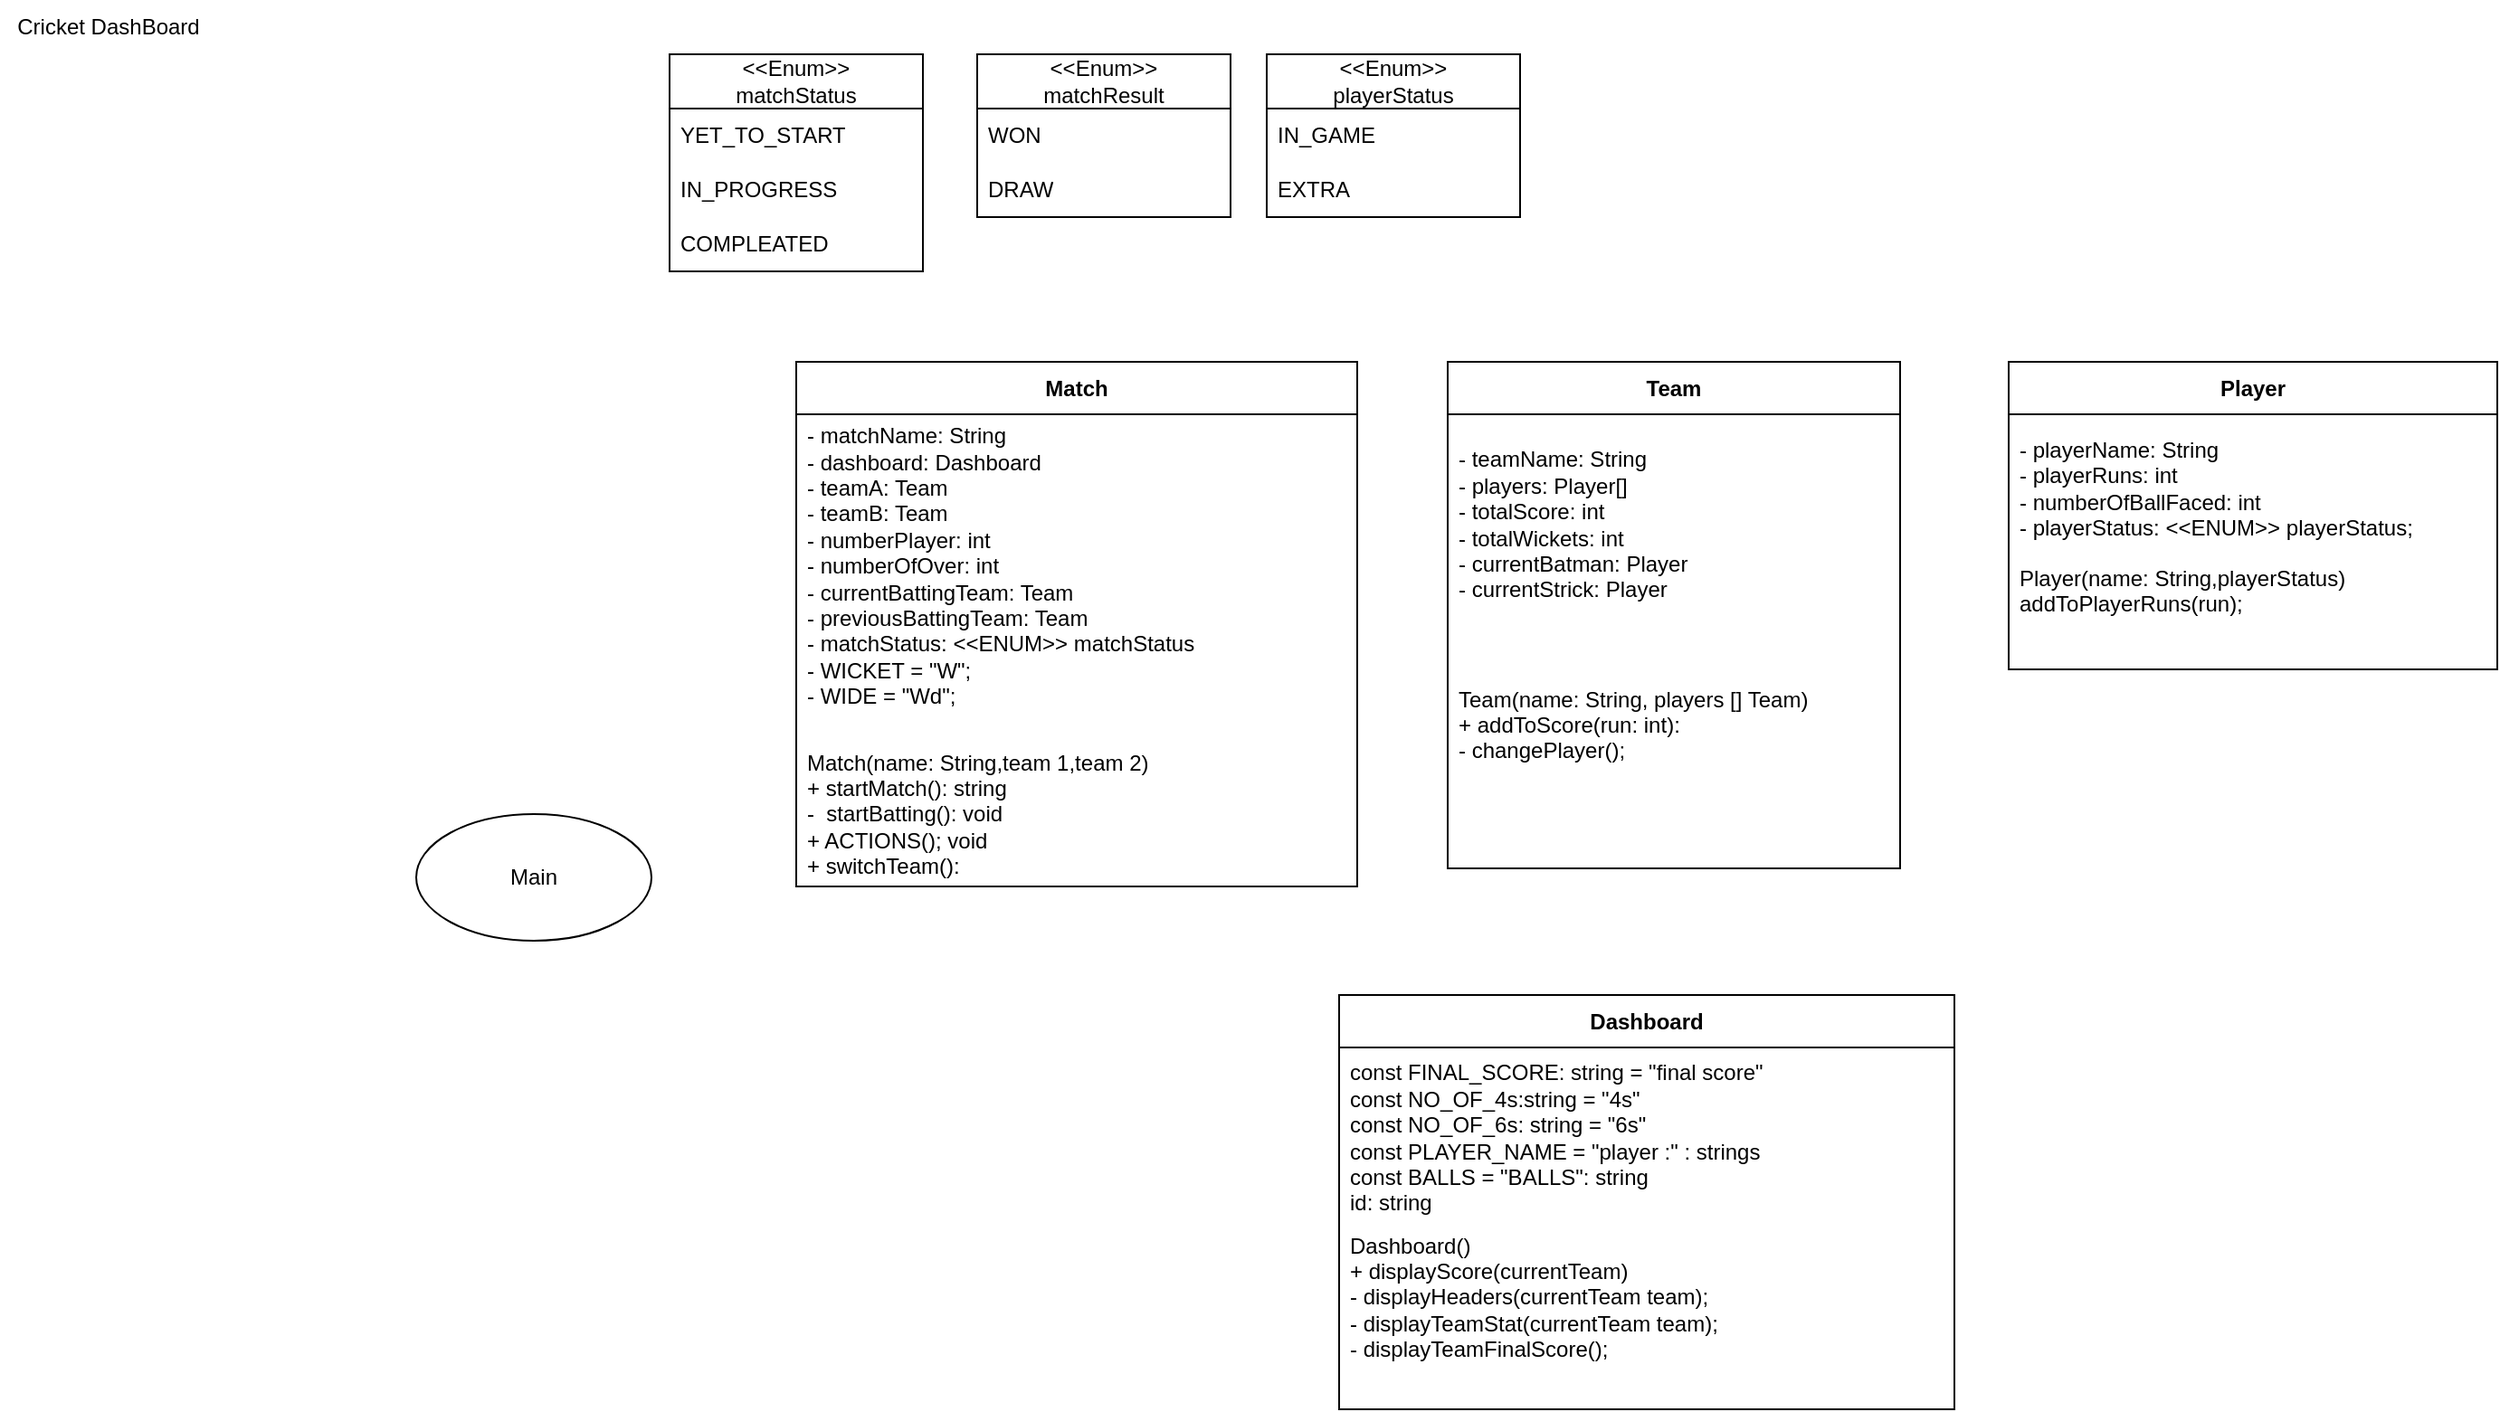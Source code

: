 <mxfile version="23.1.1" type="github">
  <diagram name="Page-1" id="57v3BACR69djvuSTHHto">
    <mxGraphModel dx="2385" dy="1353" grid="1" gridSize="10" guides="1" tooltips="1" connect="1" arrows="1" fold="1" page="1" pageScale="1" pageWidth="850" pageHeight="1100" math="0" shadow="0">
      <root>
        <mxCell id="0" />
        <mxCell id="1" parent="0" />
        <mxCell id="Vpk79EZBwUhoFVZkjS05-1" value="Cricket DashBoard" style="text;html=1;strokeColor=none;fillColor=none;align=center;verticalAlign=middle;whiteSpace=wrap;rounded=0;" vertex="1" parent="1">
          <mxGeometry x="10" y="10" width="120" height="30" as="geometry" />
        </mxCell>
        <mxCell id="Vpk79EZBwUhoFVZkjS05-2" value="&lt;div&gt;&amp;lt;&amp;lt;Enum&amp;gt;&amp;gt;&lt;/div&gt;&lt;div&gt;matchStatus&lt;br&gt;&lt;/div&gt;" style="swimlane;fontStyle=0;childLayout=stackLayout;horizontal=1;startSize=30;horizontalStack=0;resizeParent=1;resizeParentMax=0;resizeLast=0;collapsible=1;marginBottom=0;whiteSpace=wrap;html=1;" vertex="1" parent="1">
          <mxGeometry x="380" y="40" width="140" height="120" as="geometry" />
        </mxCell>
        <mxCell id="Vpk79EZBwUhoFVZkjS05-3" value="YET_TO_START" style="text;strokeColor=none;fillColor=none;align=left;verticalAlign=middle;spacingLeft=4;spacingRight=4;overflow=hidden;points=[[0,0.5],[1,0.5]];portConstraint=eastwest;rotatable=0;whiteSpace=wrap;html=1;" vertex="1" parent="Vpk79EZBwUhoFVZkjS05-2">
          <mxGeometry y="30" width="140" height="30" as="geometry" />
        </mxCell>
        <mxCell id="Vpk79EZBwUhoFVZkjS05-4" value="IN_PROGRESS" style="text;strokeColor=none;fillColor=none;align=left;verticalAlign=middle;spacingLeft=4;spacingRight=4;overflow=hidden;points=[[0,0.5],[1,0.5]];portConstraint=eastwest;rotatable=0;whiteSpace=wrap;html=1;" vertex="1" parent="Vpk79EZBwUhoFVZkjS05-2">
          <mxGeometry y="60" width="140" height="30" as="geometry" />
        </mxCell>
        <mxCell id="Vpk79EZBwUhoFVZkjS05-5" value="COMPLEATED" style="text;strokeColor=none;fillColor=none;align=left;verticalAlign=middle;spacingLeft=4;spacingRight=4;overflow=hidden;points=[[0,0.5],[1,0.5]];portConstraint=eastwest;rotatable=0;whiteSpace=wrap;html=1;" vertex="1" parent="Vpk79EZBwUhoFVZkjS05-2">
          <mxGeometry y="90" width="140" height="30" as="geometry" />
        </mxCell>
        <mxCell id="Vpk79EZBwUhoFVZkjS05-6" value="&lt;div&gt;&amp;lt;&amp;lt;Enum&amp;gt;&amp;gt;&lt;/div&gt;&lt;div&gt;matchResult&lt;br&gt;&lt;/div&gt;" style="swimlane;fontStyle=0;childLayout=stackLayout;horizontal=1;startSize=30;horizontalStack=0;resizeParent=1;resizeParentMax=0;resizeLast=0;collapsible=1;marginBottom=0;whiteSpace=wrap;html=1;" vertex="1" parent="1">
          <mxGeometry x="550" y="40" width="140" height="90" as="geometry" />
        </mxCell>
        <mxCell id="Vpk79EZBwUhoFVZkjS05-7" value="WON" style="text;strokeColor=none;fillColor=none;align=left;verticalAlign=middle;spacingLeft=4;spacingRight=4;overflow=hidden;points=[[0,0.5],[1,0.5]];portConstraint=eastwest;rotatable=0;whiteSpace=wrap;html=1;" vertex="1" parent="Vpk79EZBwUhoFVZkjS05-6">
          <mxGeometry y="30" width="140" height="30" as="geometry" />
        </mxCell>
        <mxCell id="Vpk79EZBwUhoFVZkjS05-8" value="&lt;div&gt;DRAW&lt;/div&gt;" style="text;strokeColor=none;fillColor=none;align=left;verticalAlign=middle;spacingLeft=4;spacingRight=4;overflow=hidden;points=[[0,0.5],[1,0.5]];portConstraint=eastwest;rotatable=0;whiteSpace=wrap;html=1;" vertex="1" parent="Vpk79EZBwUhoFVZkjS05-6">
          <mxGeometry y="60" width="140" height="30" as="geometry" />
        </mxCell>
        <mxCell id="Vpk79EZBwUhoFVZkjS05-11" value="Main" style="ellipse;html=1;whiteSpace=wrap;" vertex="1" parent="1">
          <mxGeometry x="240" y="460" width="130" height="70" as="geometry" />
        </mxCell>
        <mxCell id="Vpk79EZBwUhoFVZkjS05-12" value="Match" style="swimlane;fontStyle=1;align=center;verticalAlign=middle;childLayout=stackLayout;horizontal=1;startSize=29;horizontalStack=0;resizeParent=1;resizeParentMax=0;resizeLast=0;collapsible=0;marginBottom=0;html=1;whiteSpace=wrap;" vertex="1" parent="1">
          <mxGeometry x="450" y="210" width="310" height="290" as="geometry" />
        </mxCell>
        <mxCell id="Vpk79EZBwUhoFVZkjS05-13" value="&lt;div align=&quot;left&quot;&gt;&lt;div&gt;- matchName: String&lt;/div&gt;&lt;div&gt;- dashboard: Dashboard&lt;br&gt;&lt;/div&gt;- teamA: Team&lt;br&gt;- teamB: Team&lt;/div&gt;&lt;div align=&quot;left&quot;&gt;- numberPlayer: int&lt;/div&gt;&lt;div align=&quot;left&quot;&gt;- numberOfOver: int&lt;/div&gt;&lt;div align=&quot;left&quot;&gt;- currentBattingTeam: Team&lt;/div&gt;&lt;div align=&quot;left&quot;&gt;- previousBattingTeam: Team&lt;/div&gt;&lt;div align=&quot;left&quot;&gt;- matchStatus: &amp;lt;&amp;lt;ENUM&amp;gt;&amp;gt; matchStatus &lt;br&gt;&lt;/div&gt;&lt;div align=&quot;left&quot;&gt;- WICKET = &quot;W&quot;;&lt;br&gt;- WIDE = &quot;Wd&quot;;&lt;br&gt;&lt;br&gt;&lt;/div&gt;" style="text;html=1;strokeColor=none;fillColor=none;align=left;verticalAlign=middle;spacingLeft=4;spacingRight=4;overflow=hidden;rotatable=0;points=[[0,0.5],[1,0.5]];portConstraint=eastwest;whiteSpace=wrap;" vertex="1" parent="Vpk79EZBwUhoFVZkjS05-12">
          <mxGeometry y="29" width="310" height="181" as="geometry" />
        </mxCell>
        <mxCell id="Vpk79EZBwUhoFVZkjS05-14" value="&lt;div&gt;Match(name: String,team 1,team 2)&lt;/div&gt;&lt;div&gt;+ startMatch(): string&lt;/div&gt;&lt;div&gt;-&amp;nbsp; startBatting(): void&lt;br&gt;&lt;/div&gt;&lt;div&gt;+ ACTIONS(); void&lt;/div&gt;&lt;div&gt;+ switchTeam():&lt;/div&gt;" style="text;html=1;strokeColor=none;fillColor=none;align=left;verticalAlign=middle;spacingLeft=4;spacingRight=4;overflow=hidden;rotatable=0;points=[[0,0.5],[1,0.5]];portConstraint=eastwest;whiteSpace=wrap;" vertex="1" parent="Vpk79EZBwUhoFVZkjS05-12">
          <mxGeometry y="210" width="310" height="80" as="geometry" />
        </mxCell>
        <mxCell id="Vpk79EZBwUhoFVZkjS05-16" value="Team" style="swimlane;fontStyle=1;align=center;verticalAlign=middle;childLayout=stackLayout;horizontal=1;startSize=29;horizontalStack=0;resizeParent=1;resizeParentMax=0;resizeLast=0;collapsible=0;marginBottom=0;html=1;whiteSpace=wrap;" vertex="1" parent="1">
          <mxGeometry x="810" y="210" width="250" height="280" as="geometry" />
        </mxCell>
        <mxCell id="Vpk79EZBwUhoFVZkjS05-17" value="&lt;div align=&quot;left&quot;&gt;&lt;div&gt;- teamName: String &lt;br&gt;&lt;/div&gt;- players: Player[]&lt;/div&gt;&lt;div align=&quot;left&quot;&gt;- totalScore: int&lt;/div&gt;&lt;div align=&quot;left&quot;&gt;- totalWickets: int&lt;/div&gt;&lt;div align=&quot;left&quot;&gt;- currentBatman: Player&lt;/div&gt;&lt;div align=&quot;left&quot;&gt;- currentStrick: Player &lt;br&gt;&lt;/div&gt;" style="text;html=1;strokeColor=none;fillColor=none;align=left;verticalAlign=middle;spacingLeft=4;spacingRight=4;overflow=hidden;rotatable=0;points=[[0,0.5],[1,0.5]];portConstraint=eastwest;whiteSpace=wrap;" vertex="1" parent="Vpk79EZBwUhoFVZkjS05-16">
          <mxGeometry y="29" width="250" height="121" as="geometry" />
        </mxCell>
        <mxCell id="Vpk79EZBwUhoFVZkjS05-18" value="&lt;div&gt;Team(name: String, players [] Team)&lt;/div&gt;&lt;div&gt;+ addToScore(run: int):&lt;/div&gt;&lt;div&gt;- changePlayer();&lt;/div&gt;&lt;div&gt;&lt;br&gt;&lt;/div&gt;&lt;div&gt;&amp;nbsp;&lt;br&gt;&lt;/div&gt;" style="text;html=1;strokeColor=none;fillColor=none;align=left;verticalAlign=middle;spacingLeft=4;spacingRight=4;overflow=hidden;rotatable=0;points=[[0,0.5],[1,0.5]];portConstraint=eastwest;whiteSpace=wrap;" vertex="1" parent="Vpk79EZBwUhoFVZkjS05-16">
          <mxGeometry y="150" width="250" height="130" as="geometry" />
        </mxCell>
        <mxCell id="Vpk79EZBwUhoFVZkjS05-20" value="Player" style="swimlane;fontStyle=1;align=center;verticalAlign=middle;childLayout=stackLayout;horizontal=1;startSize=29;horizontalStack=0;resizeParent=1;resizeParentMax=0;resizeLast=0;collapsible=0;marginBottom=0;html=1;whiteSpace=wrap;" vertex="1" parent="1">
          <mxGeometry x="1120" y="210" width="270" height="170" as="geometry" />
        </mxCell>
        <mxCell id="Vpk79EZBwUhoFVZkjS05-21" value="&lt;div align=&quot;left&quot;&gt;&lt;div&gt;- playerName: String &lt;br&gt;&lt;/div&gt;- playerRuns: int&lt;/div&gt;&lt;div align=&quot;left&quot;&gt;- numberOfBallFaced: int&lt;br&gt;&lt;/div&gt;&lt;div align=&quot;left&quot;&gt;- playerStatus: &amp;lt;&amp;lt;ENUM&amp;gt;&amp;gt; playerStatus;&lt;/div&gt;" style="text;html=1;strokeColor=none;fillColor=none;align=left;verticalAlign=middle;spacingLeft=4;spacingRight=4;overflow=hidden;rotatable=0;points=[[0,0.5],[1,0.5]];portConstraint=eastwest;whiteSpace=wrap;" vertex="1" parent="Vpk79EZBwUhoFVZkjS05-20">
          <mxGeometry y="29" width="270" height="81" as="geometry" />
        </mxCell>
        <mxCell id="Vpk79EZBwUhoFVZkjS05-22" value="&lt;div&gt;Player(name: String,playerStatus)&lt;/div&gt;&lt;div&gt;addToPlayerRuns(run);&lt;/div&gt;&lt;div&gt;&lt;br&gt;&lt;/div&gt;&lt;div&gt;&lt;br&gt;&lt;/div&gt;" style="text;html=1;strokeColor=none;fillColor=none;align=left;verticalAlign=middle;spacingLeft=4;spacingRight=4;overflow=hidden;rotatable=0;points=[[0,0.5],[1,0.5]];portConstraint=eastwest;whiteSpace=wrap;" vertex="1" parent="Vpk79EZBwUhoFVZkjS05-20">
          <mxGeometry y="110" width="270" height="60" as="geometry" />
        </mxCell>
        <mxCell id="Vpk79EZBwUhoFVZkjS05-23" value="&lt;div&gt;&amp;lt;&amp;lt;Enum&amp;gt;&amp;gt;&lt;/div&gt;&lt;div&gt;playerStatus&lt;br&gt;&lt;/div&gt;" style="swimlane;fontStyle=0;childLayout=stackLayout;horizontal=1;startSize=30;horizontalStack=0;resizeParent=1;resizeParentMax=0;resizeLast=0;collapsible=1;marginBottom=0;whiteSpace=wrap;html=1;" vertex="1" parent="1">
          <mxGeometry x="710" y="40" width="140" height="90" as="geometry" />
        </mxCell>
        <mxCell id="Vpk79EZBwUhoFVZkjS05-24" value="IN_GAME" style="text;strokeColor=none;fillColor=none;align=left;verticalAlign=middle;spacingLeft=4;spacingRight=4;overflow=hidden;points=[[0,0.5],[1,0.5]];portConstraint=eastwest;rotatable=0;whiteSpace=wrap;html=1;" vertex="1" parent="Vpk79EZBwUhoFVZkjS05-23">
          <mxGeometry y="30" width="140" height="30" as="geometry" />
        </mxCell>
        <mxCell id="Vpk79EZBwUhoFVZkjS05-25" value="EXTRA" style="text;strokeColor=none;fillColor=none;align=left;verticalAlign=middle;spacingLeft=4;spacingRight=4;overflow=hidden;points=[[0,0.5],[1,0.5]];portConstraint=eastwest;rotatable=0;whiteSpace=wrap;html=1;" vertex="1" parent="Vpk79EZBwUhoFVZkjS05-23">
          <mxGeometry y="60" width="140" height="30" as="geometry" />
        </mxCell>
        <mxCell id="Vpk79EZBwUhoFVZkjS05-26" value="Dashboard" style="swimlane;fontStyle=1;align=center;verticalAlign=middle;childLayout=stackLayout;horizontal=1;startSize=29;horizontalStack=0;resizeParent=1;resizeParentMax=0;resizeLast=0;collapsible=0;marginBottom=0;html=1;whiteSpace=wrap;" vertex="1" parent="1">
          <mxGeometry x="750" y="560" width="340" height="229" as="geometry" />
        </mxCell>
        <mxCell id="Vpk79EZBwUhoFVZkjS05-28" value="&lt;div&gt;const FINAL_SCORE: string = &quot;final score&quot;&lt;br&gt;&lt;/div&gt;&lt;div&gt;const NO_OF_4s:string = &quot;4s&quot;&lt;/div&gt;&lt;div&gt;const NO_OF_6s: string = &quot;6s&quot;&lt;/div&gt;&lt;div&gt;const PLAYER_NAME = &quot;player :&quot; : strings&lt;/div&gt;&lt;div&gt;const BALLS = &quot;BALLS&quot;: string&lt;/div&gt;&lt;div&gt;id: string&lt;br&gt;&lt;/div&gt;" style="text;html=1;strokeColor=none;fillColor=none;align=left;verticalAlign=middle;spacingLeft=4;spacingRight=4;overflow=hidden;rotatable=0;points=[[0,0.5],[1,0.5]];portConstraint=eastwest;whiteSpace=wrap;" vertex="1" parent="Vpk79EZBwUhoFVZkjS05-26">
          <mxGeometry y="29" width="340" height="100" as="geometry" />
        </mxCell>
        <mxCell id="Vpk79EZBwUhoFVZkjS05-30" value="&lt;div&gt;Dashboard()&lt;/div&gt;&lt;div&gt;+ displayScore(currentTeam)&lt;/div&gt;&lt;div&gt;- displayHeaders(currentTeam team);&lt;/div&gt;&lt;div&gt;- displayTeamStat(currentTeam team);&lt;/div&gt;&lt;div&gt;- displayTeamFinalScore();&lt;br&gt;&lt;/div&gt;&lt;div&gt;&lt;br&gt;&lt;/div&gt;&lt;div&gt;&lt;br&gt;&lt;/div&gt;" style="text;html=1;strokeColor=none;fillColor=none;align=left;verticalAlign=middle;spacingLeft=4;spacingRight=4;overflow=hidden;rotatable=0;points=[[0,0.5],[1,0.5]];portConstraint=eastwest;whiteSpace=wrap;" vertex="1" parent="Vpk79EZBwUhoFVZkjS05-26">
          <mxGeometry y="129" width="340" height="100" as="geometry" />
        </mxCell>
      </root>
    </mxGraphModel>
  </diagram>
</mxfile>
